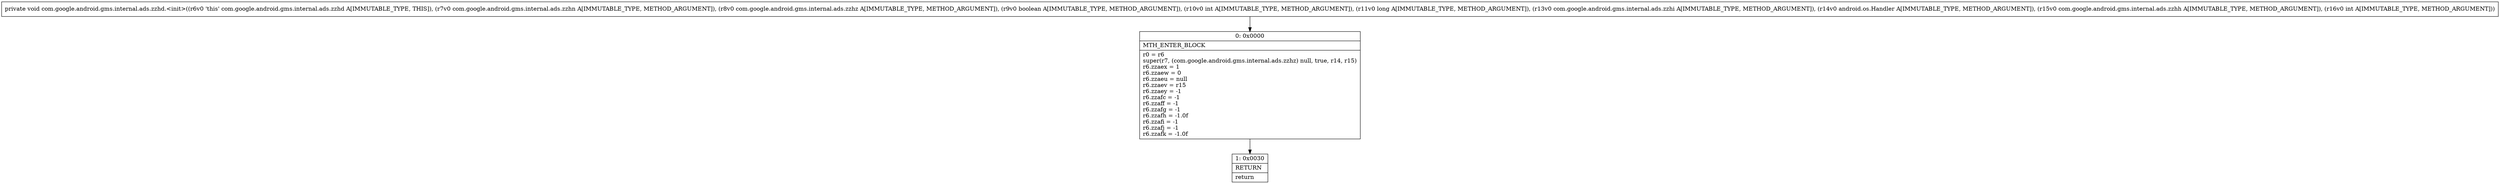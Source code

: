 digraph "CFG forcom.google.android.gms.internal.ads.zzhd.\<init\>(Lcom\/google\/android\/gms\/internal\/ads\/zzhn;Lcom\/google\/android\/gms\/internal\/ads\/zzhz;ZIJLcom\/google\/android\/gms\/internal\/ads\/zzhi;Landroid\/os\/Handler;Lcom\/google\/android\/gms\/internal\/ads\/zzhh;I)V" {
Node_0 [shape=record,label="{0\:\ 0x0000|MTH_ENTER_BLOCK\l|r0 = r6\lsuper(r7, (com.google.android.gms.internal.ads.zzhz) null, true, r14, r15)\lr6.zzaex = 1\lr6.zzaew = 0\lr6.zzaeu = null\lr6.zzaev = r15\lr6.zzaey = \-1\lr6.zzafc = \-1\lr6.zzaff = \-1\lr6.zzafg = \-1\lr6.zzafh = \-1.0f\lr6.zzafi = \-1\lr6.zzafj = \-1\lr6.zzafk = \-1.0f\l}"];
Node_1 [shape=record,label="{1\:\ 0x0030|RETURN\l|return\l}"];
MethodNode[shape=record,label="{private void com.google.android.gms.internal.ads.zzhd.\<init\>((r6v0 'this' com.google.android.gms.internal.ads.zzhd A[IMMUTABLE_TYPE, THIS]), (r7v0 com.google.android.gms.internal.ads.zzhn A[IMMUTABLE_TYPE, METHOD_ARGUMENT]), (r8v0 com.google.android.gms.internal.ads.zzhz A[IMMUTABLE_TYPE, METHOD_ARGUMENT]), (r9v0 boolean A[IMMUTABLE_TYPE, METHOD_ARGUMENT]), (r10v0 int A[IMMUTABLE_TYPE, METHOD_ARGUMENT]), (r11v0 long A[IMMUTABLE_TYPE, METHOD_ARGUMENT]), (r13v0 com.google.android.gms.internal.ads.zzhi A[IMMUTABLE_TYPE, METHOD_ARGUMENT]), (r14v0 android.os.Handler A[IMMUTABLE_TYPE, METHOD_ARGUMENT]), (r15v0 com.google.android.gms.internal.ads.zzhh A[IMMUTABLE_TYPE, METHOD_ARGUMENT]), (r16v0 int A[IMMUTABLE_TYPE, METHOD_ARGUMENT])) }"];
MethodNode -> Node_0;
Node_0 -> Node_1;
}

